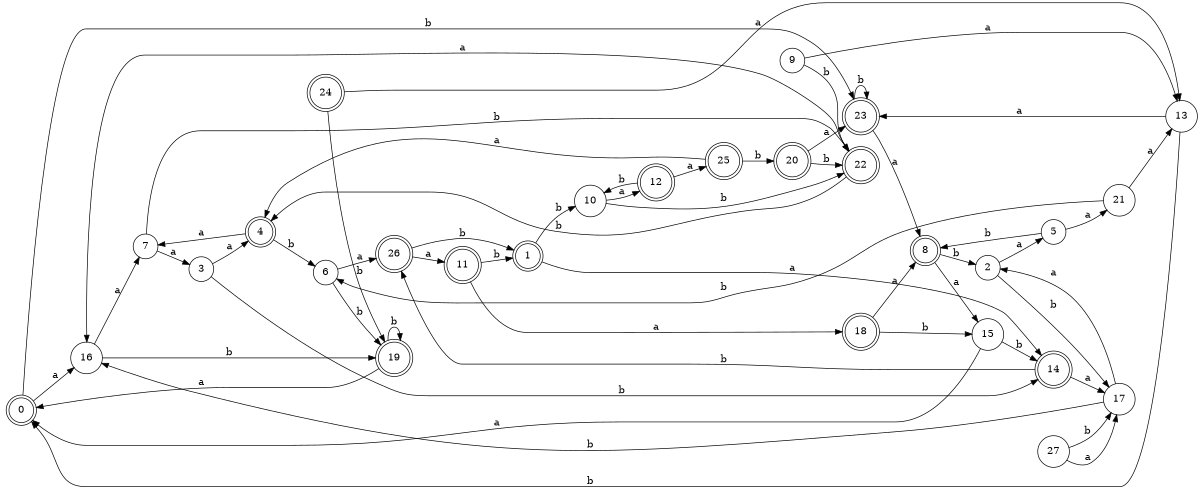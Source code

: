digraph n23_6 {
__start0 [label="" shape="none"];

rankdir=LR;
size="8,5";

s0 [style="rounded,filled", color="black", fillcolor="white" shape="doublecircle", label="0"];
s1 [style="rounded,filled", color="black", fillcolor="white" shape="doublecircle", label="1"];
s2 [style="filled", color="black", fillcolor="white" shape="circle", label="2"];
s3 [style="filled", color="black", fillcolor="white" shape="circle", label="3"];
s4 [style="rounded,filled", color="black", fillcolor="white" shape="doublecircle", label="4"];
s5 [style="filled", color="black", fillcolor="white" shape="circle", label="5"];
s6 [style="filled", color="black", fillcolor="white" shape="circle", label="6"];
s7 [style="filled", color="black", fillcolor="white" shape="circle", label="7"];
s8 [style="rounded,filled", color="black", fillcolor="white" shape="doublecircle", label="8"];
s9 [style="filled", color="black", fillcolor="white" shape="circle", label="9"];
s10 [style="filled", color="black", fillcolor="white" shape="circle", label="10"];
s11 [style="rounded,filled", color="black", fillcolor="white" shape="doublecircle", label="11"];
s12 [style="rounded,filled", color="black", fillcolor="white" shape="doublecircle", label="12"];
s13 [style="filled", color="black", fillcolor="white" shape="circle", label="13"];
s14 [style="rounded,filled", color="black", fillcolor="white" shape="doublecircle", label="14"];
s15 [style="filled", color="black", fillcolor="white" shape="circle", label="15"];
s16 [style="filled", color="black", fillcolor="white" shape="circle", label="16"];
s17 [style="filled", color="black", fillcolor="white" shape="circle", label="17"];
s18 [style="rounded,filled", color="black", fillcolor="white" shape="doublecircle", label="18"];
s19 [style="rounded,filled", color="black", fillcolor="white" shape="doublecircle", label="19"];
s20 [style="rounded,filled", color="black", fillcolor="white" shape="doublecircle", label="20"];
s21 [style="filled", color="black", fillcolor="white" shape="circle", label="21"];
s22 [style="rounded,filled", color="black", fillcolor="white" shape="doublecircle", label="22"];
s23 [style="rounded,filled", color="black", fillcolor="white" shape="doublecircle", label="23"];
s24 [style="rounded,filled", color="black", fillcolor="white" shape="doublecircle", label="24"];
s25 [style="rounded,filled", color="black", fillcolor="white" shape="doublecircle", label="25"];
s26 [style="rounded,filled", color="black", fillcolor="white" shape="doublecircle", label="26"];
s27 [style="filled", color="black", fillcolor="white" shape="circle", label="27"];
s0 -> s16 [label="a"];
s0 -> s23 [label="b"];
s1 -> s14 [label="a"];
s1 -> s10 [label="b"];
s2 -> s5 [label="a"];
s2 -> s17 [label="b"];
s3 -> s4 [label="a"];
s3 -> s14 [label="b"];
s4 -> s7 [label="a"];
s4 -> s6 [label="b"];
s5 -> s21 [label="a"];
s5 -> s8 [label="b"];
s6 -> s26 [label="a"];
s6 -> s19 [label="b"];
s7 -> s3 [label="a"];
s7 -> s22 [label="b"];
s8 -> s15 [label="a"];
s8 -> s2 [label="b"];
s9 -> s13 [label="a"];
s9 -> s22 [label="b"];
s10 -> s12 [label="a"];
s10 -> s22 [label="b"];
s11 -> s18 [label="a"];
s11 -> s1 [label="b"];
s12 -> s25 [label="a"];
s12 -> s10 [label="b"];
s13 -> s23 [label="a"];
s13 -> s0 [label="b"];
s14 -> s17 [label="a"];
s14 -> s26 [label="b"];
s15 -> s0 [label="a"];
s15 -> s14 [label="b"];
s16 -> s7 [label="a"];
s16 -> s19 [label="b"];
s17 -> s2 [label="a"];
s17 -> s16 [label="b"];
s18 -> s8 [label="a"];
s18 -> s15 [label="b"];
s19 -> s0 [label="a"];
s19 -> s19 [label="b"];
s20 -> s23 [label="a"];
s20 -> s22 [label="b"];
s21 -> s13 [label="a"];
s21 -> s6 [label="b"];
s22 -> s16 [label="a"];
s22 -> s4 [label="b"];
s23 -> s8 [label="a"];
s23 -> s23 [label="b"];
s24 -> s13 [label="a"];
s24 -> s19 [label="b"];
s25 -> s4 [label="a"];
s25 -> s20 [label="b"];
s26 -> s11 [label="a"];
s26 -> s1 [label="b"];
s27 -> s17 [label="a"];
s27 -> s17 [label="b"];

}